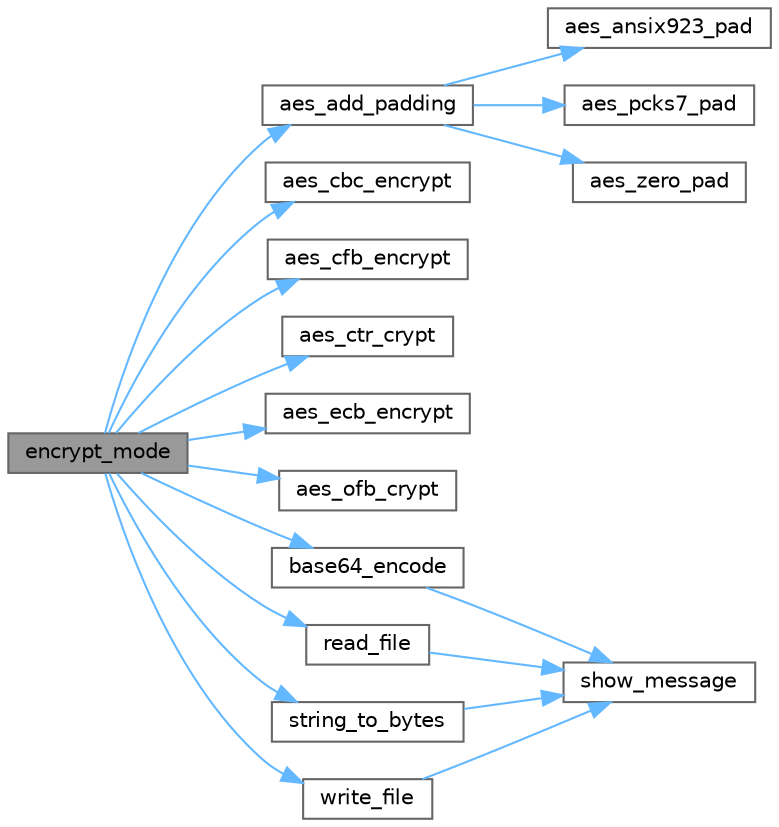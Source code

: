 digraph "encrypt_mode"
{
 // LATEX_PDF_SIZE
  bgcolor="transparent";
  edge [fontname=Helvetica,fontsize=10,labelfontname=Helvetica,labelfontsize=10];
  node [fontname=Helvetica,fontsize=10,shape=box,height=0.2,width=0.4];
  rankdir="LR";
  Node1 [id="Node000001",label="encrypt_mode",height=0.2,width=0.4,color="gray40", fillcolor="grey60", style="filled", fontcolor="black",tooltip="Performs encryption based on the given arguments."];
  Node1 -> Node2 [id="edge1_Node000001_Node000002",color="steelblue1",style="solid",tooltip=" "];
  Node2 [id="Node000002",label="aes_add_padding",height=0.2,width=0.4,color="grey40", fillcolor="white", style="filled",URL="$aes__padding_8c.html#a493e436f57edf1ccbd7a0e220a2fb6d0",tooltip="Applies the selected padding scheme to input data."];
  Node2 -> Node3 [id="edge2_Node000002_Node000003",color="steelblue1",style="solid",tooltip=" "];
  Node3 [id="Node000003",label="aes_ansix923_pad",height=0.2,width=0.4,color="grey40", fillcolor="white", style="filled",URL="$aes__padding_8c.html#a31b31452288cd781aad85832d31371bf",tooltip="Applies ANSI X.923 padding to the input buffer."];
  Node2 -> Node4 [id="edge3_Node000002_Node000004",color="steelblue1",style="solid",tooltip=" "];
  Node4 [id="Node000004",label="aes_pcks7_pad",height=0.2,width=0.4,color="grey40", fillcolor="white", style="filled",URL="$aes__padding_8c.html#a7638651d1153e092f066ac7d1d85027e",tooltip="Applies PKCS#7 padding to the input buffer."];
  Node2 -> Node5 [id="edge4_Node000002_Node000005",color="steelblue1",style="solid",tooltip=" "];
  Node5 [id="Node000005",label="aes_zero_pad",height=0.2,width=0.4,color="grey40", fillcolor="white", style="filled",URL="$aes__padding_8c.html#a77a6295a2494ecca4d81cf3b4d9ecdf0",tooltip="Applies zero padding to the input buffer."];
  Node1 -> Node6 [id="edge5_Node000001_Node000006",color="steelblue1",style="solid",tooltip=" "];
  Node6 [id="Node000006",label="aes_cbc_encrypt",height=0.2,width=0.4,color="grey40", fillcolor="white", style="filled",URL="$aes__cbc_8c.html#adaa004be3739185c69133b76caf3dfe8",tooltip="Encrypts a buffer using AES in CBC mode."];
  Node1 -> Node7 [id="edge6_Node000001_Node000007",color="steelblue1",style="solid",tooltip=" "];
  Node7 [id="Node000007",label="aes_cfb_encrypt",height=0.2,width=0.4,color="grey40", fillcolor="white", style="filled",URL="$aes__cfb_8c.html#a0a82a67cf6c363cbf4069d8b71e555c8",tooltip="Encrypts a buffer using AES in CFB mode."];
  Node1 -> Node8 [id="edge7_Node000001_Node000008",color="steelblue1",style="solid",tooltip=" "];
  Node8 [id="Node000008",label="aes_ctr_crypt",height=0.2,width=0.4,color="grey40", fillcolor="white", style="filled",URL="$aes__ctr_8c.html#a390c6e6c6f917a8ed6f1ffc85864c7e6",tooltip="Encrypts or decrypts a buffer using AES in CTR mode."];
  Node1 -> Node9 [id="edge8_Node000001_Node000009",color="steelblue1",style="solid",tooltip=" "];
  Node9 [id="Node000009",label="aes_ecb_encrypt",height=0.2,width=0.4,color="grey40", fillcolor="white", style="filled",URL="$aes__ecb_8c.html#a199437473a373ca1f514cc6178c4c911",tooltip="Encrypts a buffer using AES in ECB mode."];
  Node1 -> Node10 [id="edge9_Node000001_Node000010",color="steelblue1",style="solid",tooltip=" "];
  Node10 [id="Node000010",label="aes_ofb_crypt",height=0.2,width=0.4,color="grey40", fillcolor="white", style="filled",URL="$aes__ofb_8c.html#a1a703c0577156d8521883f75875ba130",tooltip="Encrypts or decrypts data using AES in OFB mode."];
  Node1 -> Node11 [id="edge10_Node000001_Node000011",color="steelblue1",style="solid",tooltip=" "];
  Node11 [id="Node000011",label="base64_encode",height=0.2,width=0.4,color="grey40", fillcolor="white", style="filled",URL="$utils_8c.html#a530679638967521a861289feb9eb9dc6",tooltip="Encodes binary data into a Base64 null-terminated string."];
  Node11 -> Node12 [id="edge11_Node000011_Node000012",color="steelblue1",style="solid",tooltip=" "];
  Node12 [id="Node000012",label="show_message",height=0.2,width=0.4,color="grey40", fillcolor="white", style="filled",URL="$utils_8c.html#ad5ac4af3f2f12083132ff8418cf2d758",tooltip="Displays an error or information message."];
  Node1 -> Node13 [id="edge12_Node000001_Node000013",color="steelblue1",style="solid",tooltip=" "];
  Node13 [id="Node000013",label="read_file",height=0.2,width=0.4,color="grey40", fillcolor="white", style="filled",URL="$utils_8c.html#ae7b82496417db782b8a6c7da7438fc7b",tooltip="Reads the entire contents of a text file into a null-terminated string."];
  Node13 -> Node12 [id="edge13_Node000013_Node000012",color="steelblue1",style="solid",tooltip=" "];
  Node1 -> Node14 [id="edge14_Node000001_Node000014",color="steelblue1",style="solid",tooltip=" "];
  Node14 [id="Node000014",label="string_to_bytes",height=0.2,width=0.4,color="grey40", fillcolor="white", style="filled",URL="$utils_8c.html#a990609b14fa6ffb34321738c6ed32cc9",tooltip="Converts a null-terminated string to a uint8_t byte array."];
  Node14 -> Node12 [id="edge15_Node000014_Node000012",color="steelblue1",style="solid",tooltip=" "];
  Node1 -> Node15 [id="edge16_Node000001_Node000015",color="steelblue1",style="solid",tooltip=" "];
  Node15 [id="Node000015",label="write_file",height=0.2,width=0.4,color="grey40", fillcolor="white", style="filled",URL="$utils_8c.html#a7ef387960d5eb6db416012c6630d8d63",tooltip="Writes a null-terminated string to a file."];
  Node15 -> Node12 [id="edge17_Node000015_Node000012",color="steelblue1",style="solid",tooltip=" "];
}
